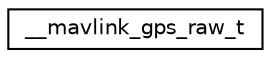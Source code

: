 digraph "Graphical Class Hierarchy"
{
 // INTERACTIVE_SVG=YES
  edge [fontname="Helvetica",fontsize="10",labelfontname="Helvetica",labelfontsize="10"];
  node [fontname="Helvetica",fontsize="10",shape=record];
  rankdir="LR";
  Node1 [label="__mavlink_gps_raw_t",height=0.2,width=0.4,color="black", fillcolor="white", style="filled",URL="$struct____mavlink__gps__raw__t.html"];
}
